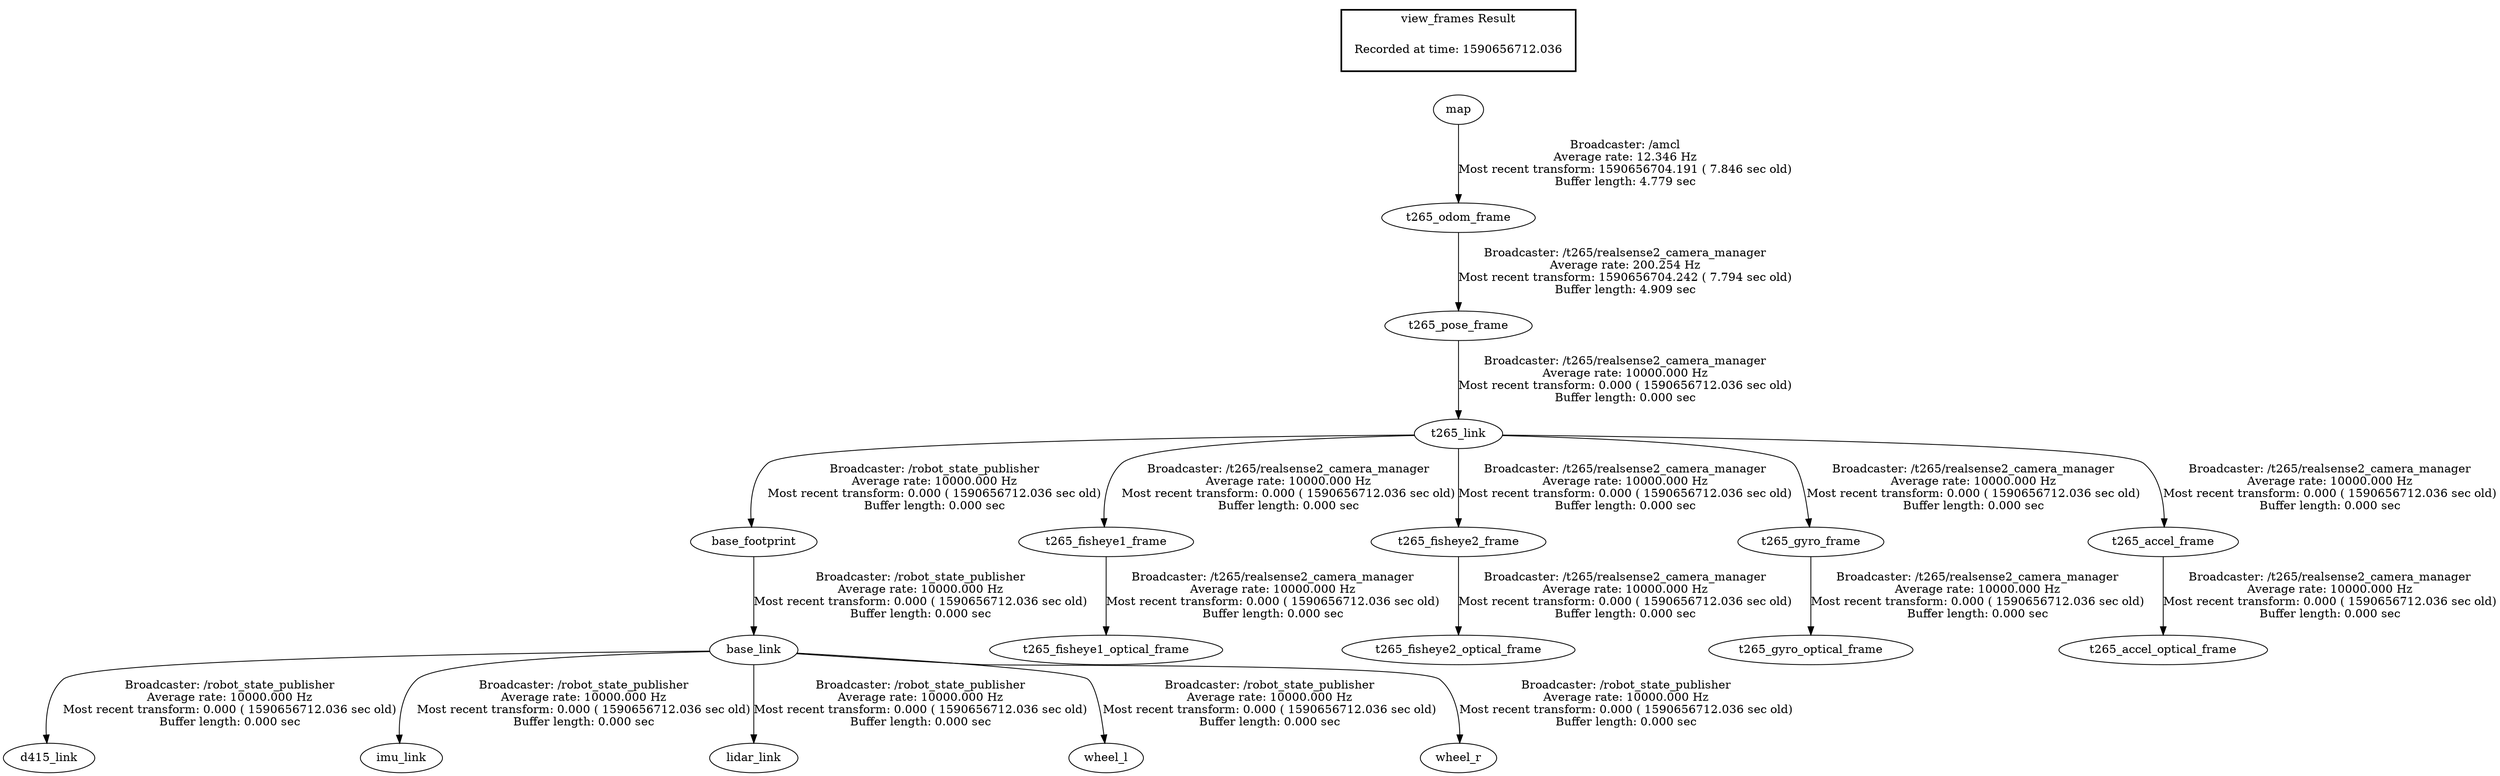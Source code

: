 digraph G {
"base_link" -> "d415_link"[label="Broadcaster: /robot_state_publisher\nAverage rate: 10000.000 Hz\nMost recent transform: 0.000 ( 1590656712.036 sec old)\nBuffer length: 0.000 sec\n"];
"base_footprint" -> "base_link"[label="Broadcaster: /robot_state_publisher\nAverage rate: 10000.000 Hz\nMost recent transform: 0.000 ( 1590656712.036 sec old)\nBuffer length: 0.000 sec\n"];
"base_link" -> "imu_link"[label="Broadcaster: /robot_state_publisher\nAverage rate: 10000.000 Hz\nMost recent transform: 0.000 ( 1590656712.036 sec old)\nBuffer length: 0.000 sec\n"];
"t265_link" -> "base_footprint"[label="Broadcaster: /robot_state_publisher\nAverage rate: 10000.000 Hz\nMost recent transform: 0.000 ( 1590656712.036 sec old)\nBuffer length: 0.000 sec\n"];
"base_link" -> "lidar_link"[label="Broadcaster: /robot_state_publisher\nAverage rate: 10000.000 Hz\nMost recent transform: 0.000 ( 1590656712.036 sec old)\nBuffer length: 0.000 sec\n"];
"t265_pose_frame" -> "t265_link"[label="Broadcaster: /t265/realsense2_camera_manager\nAverage rate: 10000.000 Hz\nMost recent transform: 0.000 ( 1590656712.036 sec old)\nBuffer length: 0.000 sec\n"];
"t265_odom_frame" -> "t265_pose_frame"[label="Broadcaster: /t265/realsense2_camera_manager\nAverage rate: 200.254 Hz\nMost recent transform: 1590656704.242 ( 7.794 sec old)\nBuffer length: 4.909 sec\n"];
"base_link" -> "wheel_l"[label="Broadcaster: /robot_state_publisher\nAverage rate: 10000.000 Hz\nMost recent transform: 0.000 ( 1590656712.036 sec old)\nBuffer length: 0.000 sec\n"];
"base_link" -> "wheel_r"[label="Broadcaster: /robot_state_publisher\nAverage rate: 10000.000 Hz\nMost recent transform: 0.000 ( 1590656712.036 sec old)\nBuffer length: 0.000 sec\n"];
"t265_link" -> "t265_fisheye1_frame"[label="Broadcaster: /t265/realsense2_camera_manager\nAverage rate: 10000.000 Hz\nMost recent transform: 0.000 ( 1590656712.036 sec old)\nBuffer length: 0.000 sec\n"];
"t265_fisheye1_frame" -> "t265_fisheye1_optical_frame"[label="Broadcaster: /t265/realsense2_camera_manager\nAverage rate: 10000.000 Hz\nMost recent transform: 0.000 ( 1590656712.036 sec old)\nBuffer length: 0.000 sec\n"];
"t265_link" -> "t265_fisheye2_frame"[label="Broadcaster: /t265/realsense2_camera_manager\nAverage rate: 10000.000 Hz\nMost recent transform: 0.000 ( 1590656712.036 sec old)\nBuffer length: 0.000 sec\n"];
"t265_fisheye2_frame" -> "t265_fisheye2_optical_frame"[label="Broadcaster: /t265/realsense2_camera_manager\nAverage rate: 10000.000 Hz\nMost recent transform: 0.000 ( 1590656712.036 sec old)\nBuffer length: 0.000 sec\n"];
"t265_link" -> "t265_gyro_frame"[label="Broadcaster: /t265/realsense2_camera_manager\nAverage rate: 10000.000 Hz\nMost recent transform: 0.000 ( 1590656712.036 sec old)\nBuffer length: 0.000 sec\n"];
"t265_gyro_frame" -> "t265_gyro_optical_frame"[label="Broadcaster: /t265/realsense2_camera_manager\nAverage rate: 10000.000 Hz\nMost recent transform: 0.000 ( 1590656712.036 sec old)\nBuffer length: 0.000 sec\n"];
"t265_link" -> "t265_accel_frame"[label="Broadcaster: /t265/realsense2_camera_manager\nAverage rate: 10000.000 Hz\nMost recent transform: 0.000 ( 1590656712.036 sec old)\nBuffer length: 0.000 sec\n"];
"t265_accel_frame" -> "t265_accel_optical_frame"[label="Broadcaster: /t265/realsense2_camera_manager\nAverage rate: 10000.000 Hz\nMost recent transform: 0.000 ( 1590656712.036 sec old)\nBuffer length: 0.000 sec\n"];
"map" -> "t265_odom_frame"[label="Broadcaster: /amcl\nAverage rate: 12.346 Hz\nMost recent transform: 1590656704.191 ( 7.846 sec old)\nBuffer length: 4.779 sec\n"];
edge [style=invis];
 subgraph cluster_legend { style=bold; color=black; label ="view_frames Result";
"Recorded at time: 1590656712.036"[ shape=plaintext ] ;
 }->"map";
}